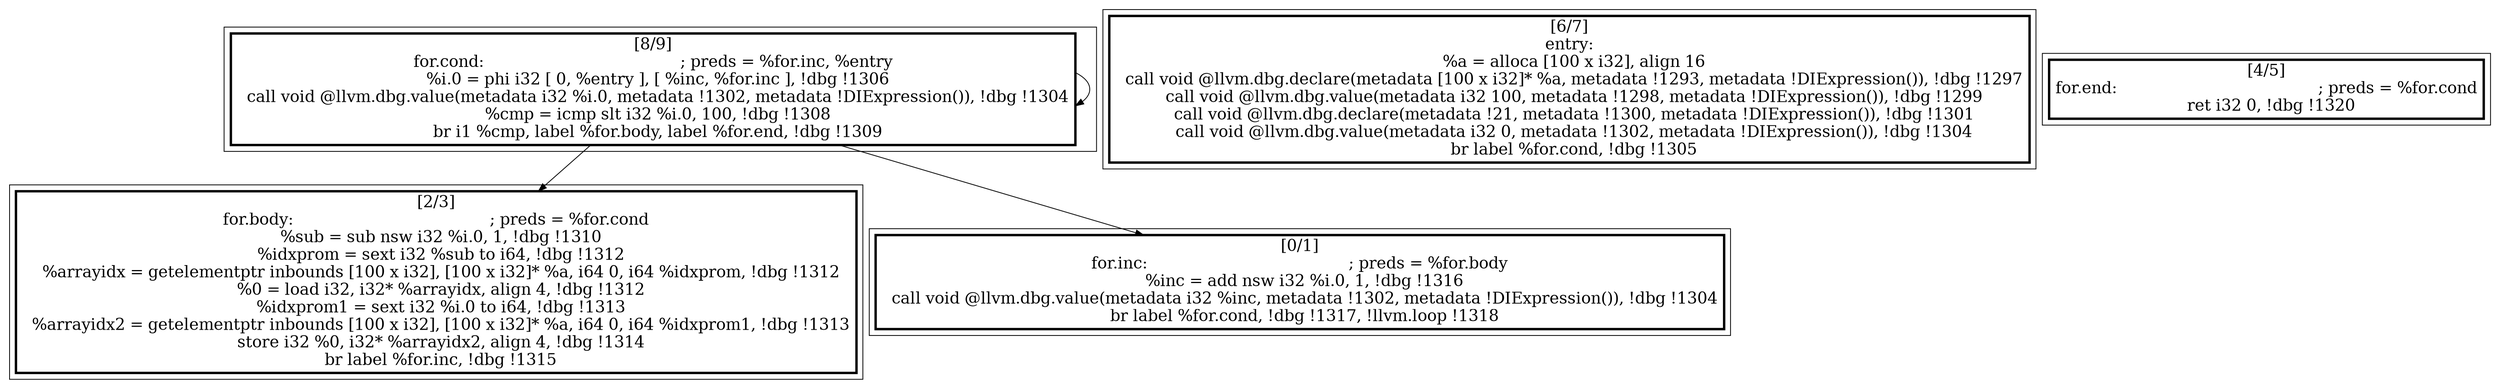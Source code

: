 
digraph G {



node27->node26 [ ]
node27->node27 [ ]
node27->node25 [ ]


subgraph cluster4 {


node29 [penwidth=3.0,fontsize=20,shape=rectangle,label="[6/7]
entry:
  %a = alloca [100 x i32], align 16
  call void @llvm.dbg.declare(metadata [100 x i32]* %a, metadata !1293, metadata !DIExpression()), !dbg !1297
  call void @llvm.dbg.value(metadata i32 100, metadata !1298, metadata !DIExpression()), !dbg !1299
  call void @llvm.dbg.declare(metadata !21, metadata !1300, metadata !DIExpression()), !dbg !1301
  call void @llvm.dbg.value(metadata i32 0, metadata !1302, metadata !DIExpression()), !dbg !1304
  br label %for.cond, !dbg !1305
" ]



}

subgraph cluster3 {


node28 [penwidth=3.0,fontsize=20,shape=rectangle,label="[4/5]
for.end:                                          ; preds = %for.cond
  ret i32 0, !dbg !1320
" ]



}

subgraph cluster2 {


node27 [penwidth=3.0,fontsize=20,shape=rectangle,label="[8/9]
for.cond:                                         ; preds = %for.inc, %entry
  %i.0 = phi i32 [ 0, %entry ], [ %inc, %for.inc ], !dbg !1306
  call void @llvm.dbg.value(metadata i32 %i.0, metadata !1302, metadata !DIExpression()), !dbg !1304
  %cmp = icmp slt i32 %i.0, 100, !dbg !1308
  br i1 %cmp, label %for.body, label %for.end, !dbg !1309
" ]



}

subgraph cluster0 {


node25 [penwidth=3.0,fontsize=20,shape=rectangle,label="[0/1]
for.inc:                                          ; preds = %for.body
  %inc = add nsw i32 %i.0, 1, !dbg !1316
  call void @llvm.dbg.value(metadata i32 %inc, metadata !1302, metadata !DIExpression()), !dbg !1304
  br label %for.cond, !dbg !1317, !llvm.loop !1318
" ]



}

subgraph cluster1 {


node26 [penwidth=3.0,fontsize=20,shape=rectangle,label="[2/3]
for.body:                                         ; preds = %for.cond
  %sub = sub nsw i32 %i.0, 1, !dbg !1310
  %idxprom = sext i32 %sub to i64, !dbg !1312
  %arrayidx = getelementptr inbounds [100 x i32], [100 x i32]* %a, i64 0, i64 %idxprom, !dbg !1312
  %0 = load i32, i32* %arrayidx, align 4, !dbg !1312
  %idxprom1 = sext i32 %i.0 to i64, !dbg !1313
  %arrayidx2 = getelementptr inbounds [100 x i32], [100 x i32]* %a, i64 0, i64 %idxprom1, !dbg !1313
  store i32 %0, i32* %arrayidx2, align 4, !dbg !1314
  br label %for.inc, !dbg !1315
" ]



}

}

